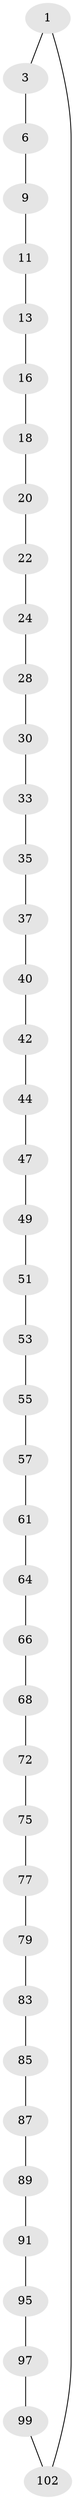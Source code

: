 // original degree distribution, {2: 1.0}
// Generated by graph-tools (version 1.1) at 2025/20/03/04/25 18:20:05]
// undirected, 42 vertices, 42 edges
graph export_dot {
graph [start="1"]
  node [color=gray90,style=filled];
  1 [super="+2"];
  3 [super="+4"];
  6 [super="+7"];
  9 [super="+10"];
  11 [super="+12"];
  13 [super="+14"];
  16 [super="+17"];
  18 [super="+19"];
  20 [super="+21"];
  22 [super="+23"];
  24 [super="+25"];
  28 [super="+29"];
  30 [super="+31"];
  33 [super="+34"];
  35 [super="+36"];
  37 [super="+38"];
  40 [super="+41"];
  42 [super="+43"];
  44 [super="+45"];
  47 [super="+48"];
  49 [super="+50"];
  51 [super="+52"];
  53 [super="+54"];
  55 [super="+56"];
  57 [super="+58"];
  61 [super="+62"];
  64 [super="+65"];
  66 [super="+67"];
  68 [super="+69"];
  72 [super="+73"];
  75 [super="+76"];
  77 [super="+78"];
  79 [super="+80"];
  83 [super="+84"];
  85 [super="+86"];
  87 [super="+88"];
  89 [super="+90"];
  91 [super="+92"];
  95 [super="+96"];
  97 [super="+98"];
  99 [super="+100"];
  102 [super="+103"];
  1 -- 3;
  1 -- 102;
  3 -- 6;
  6 -- 9;
  9 -- 11;
  11 -- 13;
  13 -- 16;
  16 -- 18;
  18 -- 20;
  20 -- 22;
  22 -- 24;
  24 -- 28;
  28 -- 30;
  30 -- 33;
  33 -- 35;
  35 -- 37;
  37 -- 40;
  40 -- 42;
  42 -- 44;
  44 -- 47;
  47 -- 49;
  49 -- 51;
  51 -- 53;
  53 -- 55;
  55 -- 57;
  57 -- 61;
  61 -- 64;
  64 -- 66;
  66 -- 68;
  68 -- 72;
  72 -- 75;
  75 -- 77;
  77 -- 79;
  79 -- 83;
  83 -- 85;
  85 -- 87;
  87 -- 89;
  89 -- 91;
  91 -- 95;
  95 -- 97;
  97 -- 99;
  99 -- 102;
}
